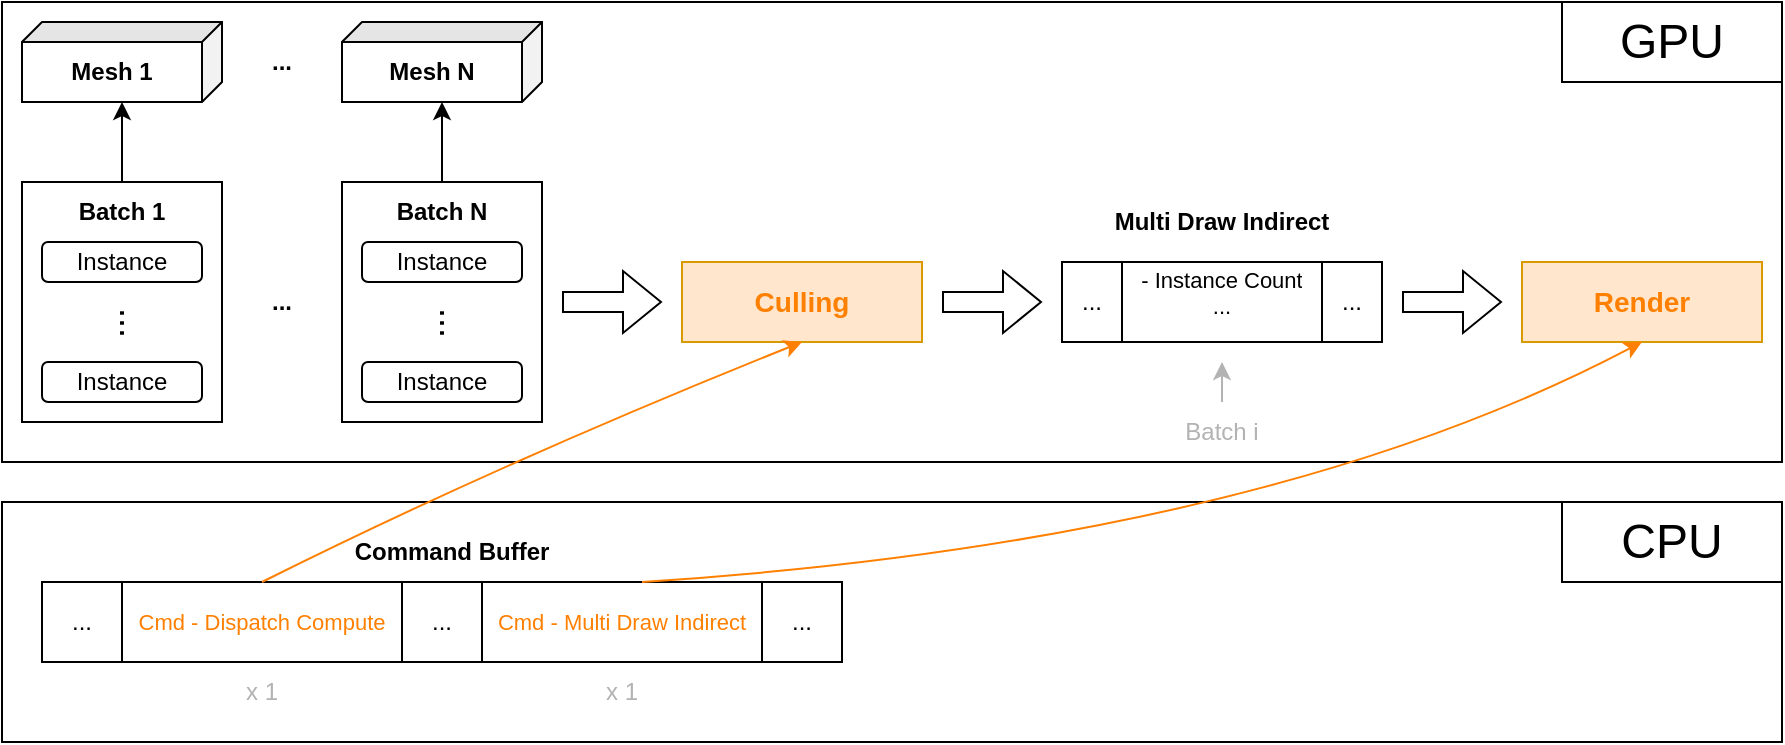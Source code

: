 <mxfile version="24.4.8" type="device" pages="2">
  <diagram name="Page-1" id="a7PQC2N5aNYrMLUA6aqf">
    <mxGraphModel dx="1115" dy="478" grid="1" gridSize="10" guides="1" tooltips="1" connect="1" arrows="1" fold="1" page="1" pageScale="1" pageWidth="1100" pageHeight="850" math="0" shadow="0">
      <root>
        <mxCell id="0" />
        <mxCell id="1" parent="0" />
        <mxCell id="NoL5y5bmJrxubnJkTASd-1" value="" style="rounded=0;whiteSpace=wrap;html=1;fillColor=none;fontFamily=Helvetica;" parent="1" vertex="1">
          <mxGeometry x="20" y="30" width="890" height="230" as="geometry" />
        </mxCell>
        <mxCell id="zDT2nx_8RaqOIwwwFrkT-7" value="" style="rounded=0;whiteSpace=wrap;html=1;fillColor=none;fontFamily=Helvetica;" parent="1" vertex="1">
          <mxGeometry x="30" y="120" width="100" height="120" as="geometry" />
        </mxCell>
        <mxCell id="4YOVS4oysINshVusdl-g-1" value="&lt;b&gt;Mesh 1&lt;/b&gt;" style="shape=cube;whiteSpace=wrap;html=1;boundedLbl=1;backgroundOutline=1;darkOpacity=0.05;darkOpacity2=0.1;size=10;direction=south;fontFamily=Helvetica;" parent="1" vertex="1">
          <mxGeometry x="30" y="40" width="100" height="40" as="geometry" />
        </mxCell>
        <mxCell id="4YOVS4oysINshVusdl-g-4" value="&lt;b&gt;...&lt;/b&gt;" style="text;html=1;align=center;verticalAlign=middle;whiteSpace=wrap;rounded=0;fontFamily=Helvetica;" parent="1" vertex="1">
          <mxGeometry x="140" y="40" width="40" height="40" as="geometry" />
        </mxCell>
        <mxCell id="R28PdVRgH2i2EiW9Z_0b-76" value="" style="shape=table;startSize=0;container=1;collapsible=0;childLayout=tableLayout;fontSize=14;fontFamily=Helvetica;" parent="1" vertex="1">
          <mxGeometry x="550" y="160" width="160.0" height="40" as="geometry" />
        </mxCell>
        <mxCell id="R28PdVRgH2i2EiW9Z_0b-77" value="" style="shape=tableRow;horizontal=0;startSize=0;swimlaneHead=0;swimlaneBody=0;strokeColor=inherit;top=0;left=0;bottom=0;right=0;collapsible=0;dropTarget=0;fillColor=none;points=[[0,0.5],[1,0.5]];portConstraint=eastwest;fontSize=12;fontFamily=Helvetica;" parent="R28PdVRgH2i2EiW9Z_0b-76" vertex="1">
          <mxGeometry width="160.0" height="40" as="geometry" />
        </mxCell>
        <mxCell id="R28PdVRgH2i2EiW9Z_0b-78" value="..." style="shape=partialRectangle;html=1;whiteSpace=wrap;connectable=0;strokeColor=inherit;overflow=hidden;fillColor=none;top=0;left=0;bottom=0;right=0;pointerEvents=1;fontSize=12;fontFamily=Helvetica;" parent="R28PdVRgH2i2EiW9Z_0b-77" vertex="1">
          <mxGeometry width="30" height="40" as="geometry">
            <mxRectangle width="30" height="40" as="alternateBounds" />
          </mxGeometry>
        </mxCell>
        <mxCell id="R28PdVRgH2i2EiW9Z_0b-79" value="&lt;div style=&quot;font-size: 11px;&quot;&gt;&lt;font style=&quot;font-size: 11px;&quot;&gt;- Instance Count&lt;/font&gt;&lt;/div&gt;&lt;div style=&quot;font-size: 11px;&quot;&gt;&lt;font style=&quot;font-size: 11px;&quot;&gt;...&lt;br&gt;&lt;/font&gt;&lt;div&gt;&lt;br&gt;&lt;/div&gt;&lt;/div&gt;" style="shape=partialRectangle;html=1;whiteSpace=wrap;connectable=0;strokeColor=inherit;overflow=hidden;fillColor=none;top=0;left=0;bottom=0;right=0;pointerEvents=1;fontSize=12;fontFamily=Helvetica;align=center;" parent="R28PdVRgH2i2EiW9Z_0b-77" vertex="1">
          <mxGeometry x="30" width="100" height="40" as="geometry">
            <mxRectangle width="100" height="40" as="alternateBounds" />
          </mxGeometry>
        </mxCell>
        <mxCell id="R28PdVRgH2i2EiW9Z_0b-80" value="..." style="shape=partialRectangle;html=1;whiteSpace=wrap;connectable=0;strokeColor=inherit;overflow=hidden;fillColor=none;top=0;left=0;bottom=0;right=0;pointerEvents=1;fontSize=12;fontFamily=Helvetica;" parent="R28PdVRgH2i2EiW9Z_0b-77" vertex="1">
          <mxGeometry x="130" width="30" height="40" as="geometry">
            <mxRectangle width="30" height="40" as="alternateBounds" />
          </mxGeometry>
        </mxCell>
        <mxCell id="R28PdVRgH2i2EiW9Z_0b-81" value="&lt;b&gt;Multi Draw Indirect&lt;/b&gt;" style="text;html=1;align=center;verticalAlign=middle;whiteSpace=wrap;rounded=0;fontFamily=Helvetica;" parent="1" vertex="1">
          <mxGeometry x="570" y="120" width="120" height="40" as="geometry" />
        </mxCell>
        <mxCell id="R28PdVRgH2i2EiW9Z_0b-82" value="Instance" style="rounded=1;whiteSpace=wrap;html=1;fontFamily=Helvetica;" parent="1" vertex="1">
          <mxGeometry x="40" y="150" width="80" height="20" as="geometry" />
        </mxCell>
        <mxCell id="R28PdVRgH2i2EiW9Z_0b-83" value="Instance" style="rounded=1;whiteSpace=wrap;html=1;fontFamily=Helvetica;" parent="1" vertex="1">
          <mxGeometry x="40" y="210" width="80" height="20" as="geometry" />
        </mxCell>
        <mxCell id="zDT2nx_8RaqOIwwwFrkT-1" value="&lt;font style=&quot;font-size: 18px;&quot;&gt;...&lt;/font&gt;" style="text;html=1;align=center;verticalAlign=middle;whiteSpace=wrap;rounded=0;fontFamily=Helvetica;fontSize=18;rotation=90;" parent="1" vertex="1">
          <mxGeometry x="62.5" y="180" width="45" height="20" as="geometry" />
        </mxCell>
        <mxCell id="zDT2nx_8RaqOIwwwFrkT-9" style="edgeStyle=orthogonalEdgeStyle;rounded=0;orthogonalLoop=1;jettySize=auto;html=1;entryX=0;entryY=0;entryDx=40;entryDy=50;entryPerimeter=0;fontFamily=Helvetica;" parent="1" source="zDT2nx_8RaqOIwwwFrkT-7" target="4YOVS4oysINshVusdl-g-1" edge="1">
          <mxGeometry relative="1" as="geometry">
            <mxPoint x="70" y="90" as="targetPoint" />
          </mxGeometry>
        </mxCell>
        <mxCell id="zDT2nx_8RaqOIwwwFrkT-8" value="Batch 1" style="text;html=1;align=center;verticalAlign=middle;whiteSpace=wrap;rounded=0;fontStyle=1;fontFamily=Helvetica;" parent="1" vertex="1">
          <mxGeometry x="50" y="120" width="60" height="30" as="geometry" />
        </mxCell>
        <mxCell id="zDT2nx_8RaqOIwwwFrkT-10" value="" style="rounded=0;whiteSpace=wrap;html=1;fillColor=none;fontFamily=Helvetica;" parent="1" vertex="1">
          <mxGeometry x="190" y="120" width="100" height="120" as="geometry" />
        </mxCell>
        <mxCell id="zDT2nx_8RaqOIwwwFrkT-11" value="&lt;b&gt;Mesh N&lt;/b&gt;" style="shape=cube;whiteSpace=wrap;html=1;boundedLbl=1;backgroundOutline=1;darkOpacity=0.05;darkOpacity2=0.1;size=10;direction=south;fontFamily=Helvetica;" parent="1" vertex="1">
          <mxGeometry x="190" y="40" width="100" height="40" as="geometry" />
        </mxCell>
        <mxCell id="zDT2nx_8RaqOIwwwFrkT-12" value="Instance" style="rounded=1;whiteSpace=wrap;html=1;fontFamily=Helvetica;" parent="1" vertex="1">
          <mxGeometry x="200" y="150" width="80" height="20" as="geometry" />
        </mxCell>
        <mxCell id="zDT2nx_8RaqOIwwwFrkT-13" value="Instance" style="rounded=1;whiteSpace=wrap;html=1;fontFamily=Helvetica;" parent="1" vertex="1">
          <mxGeometry x="200" y="210" width="80" height="20" as="geometry" />
        </mxCell>
        <mxCell id="zDT2nx_8RaqOIwwwFrkT-14" value="&lt;font style=&quot;font-size: 18px;&quot;&gt;...&lt;/font&gt;" style="text;html=1;align=center;verticalAlign=middle;whiteSpace=wrap;rounded=0;fontFamily=Helvetica;fontSize=18;rotation=90;" parent="1" vertex="1">
          <mxGeometry x="222.5" y="180" width="45" height="20" as="geometry" />
        </mxCell>
        <mxCell id="zDT2nx_8RaqOIwwwFrkT-15" style="edgeStyle=orthogonalEdgeStyle;rounded=0;orthogonalLoop=1;jettySize=auto;html=1;entryX=0;entryY=0;entryDx=40;entryDy=50;entryPerimeter=0;fontFamily=Helvetica;" parent="1" source="zDT2nx_8RaqOIwwwFrkT-10" target="zDT2nx_8RaqOIwwwFrkT-11" edge="1">
          <mxGeometry relative="1" as="geometry">
            <mxPoint x="230" y="90" as="targetPoint" />
          </mxGeometry>
        </mxCell>
        <mxCell id="zDT2nx_8RaqOIwwwFrkT-16" value="Batch N" style="text;html=1;align=center;verticalAlign=middle;whiteSpace=wrap;rounded=0;fontStyle=1;fontFamily=Helvetica;" parent="1" vertex="1">
          <mxGeometry x="210" y="120" width="60" height="30" as="geometry" />
        </mxCell>
        <mxCell id="zDT2nx_8RaqOIwwwFrkT-17" value="&lt;b&gt;...&lt;/b&gt;" style="text;html=1;align=center;verticalAlign=middle;whiteSpace=wrap;rounded=0;fontFamily=Helvetica;" parent="1" vertex="1">
          <mxGeometry x="140" y="160" width="40" height="40" as="geometry" />
        </mxCell>
        <mxCell id="zDT2nx_8RaqOIwwwFrkT-18" value="&lt;b&gt;&lt;font style=&quot;font-size: 14px;&quot; color=&quot;#ff8000&quot;&gt;Culling&lt;/font&gt;&lt;/b&gt;" style="rounded=0;whiteSpace=wrap;html=1;fillColor=#ffe6cc;strokeColor=#d79b00;fontFamily=Helvetica;" parent="1" vertex="1">
          <mxGeometry x="360" y="160" width="120" height="40" as="geometry" />
        </mxCell>
        <mxCell id="zDT2nx_8RaqOIwwwFrkT-19" value="" style="shape=flexArrow;endArrow=classic;html=1;rounded=0;fontFamily=Helvetica;" parent="1" edge="1">
          <mxGeometry width="50" height="50" relative="1" as="geometry">
            <mxPoint x="300" y="180" as="sourcePoint" />
            <mxPoint x="350" y="180" as="targetPoint" />
          </mxGeometry>
        </mxCell>
        <mxCell id="zDT2nx_8RaqOIwwwFrkT-20" value="" style="shape=flexArrow;endArrow=classic;html=1;rounded=0;fontFamily=Helvetica;" parent="1" edge="1">
          <mxGeometry width="50" height="50" relative="1" as="geometry">
            <mxPoint x="490" y="180" as="sourcePoint" />
            <mxPoint x="540" y="180" as="targetPoint" />
          </mxGeometry>
        </mxCell>
        <mxCell id="zDT2nx_8RaqOIwwwFrkT-21" value="Batch i" style="text;html=1;align=center;verticalAlign=middle;whiteSpace=wrap;rounded=0;fontColor=#B3B3B3;fontFamily=Helvetica;" parent="1" vertex="1">
          <mxGeometry x="600" y="230" width="60" height="30" as="geometry" />
        </mxCell>
        <mxCell id="zDT2nx_8RaqOIwwwFrkT-23" style="edgeStyle=orthogonalEdgeStyle;rounded=0;orthogonalLoop=1;jettySize=auto;html=1;fontColor=#B3B3B3;strokeColor=#B3B3B3;fontFamily=Helvetica;" parent="1" source="zDT2nx_8RaqOIwwwFrkT-21" edge="1">
          <mxGeometry relative="1" as="geometry">
            <mxPoint x="630" y="210" as="targetPoint" />
          </mxGeometry>
        </mxCell>
        <mxCell id="zDT2nx_8RaqOIwwwFrkT-25" value="&lt;b&gt;&lt;font style=&quot;font-size: 14px;&quot; color=&quot;#ff8000&quot;&gt;Render&lt;/font&gt;&lt;/b&gt;" style="rounded=0;whiteSpace=wrap;html=1;fillColor=#ffe6cc;strokeColor=#d79b00;fontFamily=Helvetica;" parent="1" vertex="1">
          <mxGeometry x="780" y="160" width="120" height="40" as="geometry" />
        </mxCell>
        <mxCell id="zDT2nx_8RaqOIwwwFrkT-26" value="" style="shape=flexArrow;endArrow=classic;html=1;rounded=0;fontFamily=Helvetica;" parent="1" edge="1">
          <mxGeometry width="50" height="50" relative="1" as="geometry">
            <mxPoint x="720" y="180" as="sourcePoint" />
            <mxPoint x="770" y="180" as="targetPoint" />
          </mxGeometry>
        </mxCell>
        <mxCell id="NoL5y5bmJrxubnJkTASd-2" value="" style="rounded=0;whiteSpace=wrap;html=1;fillColor=none;fontFamily=Helvetica;" parent="1" vertex="1">
          <mxGeometry x="20" y="280" width="890" height="120" as="geometry" />
        </mxCell>
        <mxCell id="NoL5y5bmJrxubnJkTASd-3" value="&lt;font style=&quot;font-size: 24px;&quot;&gt;GPU&lt;/font&gt;" style="text;html=1;align=center;verticalAlign=middle;whiteSpace=wrap;rounded=0;strokeColor=default;fontFamily=Helvetica;" parent="1" vertex="1">
          <mxGeometry x="800" y="30" width="110" height="40" as="geometry" />
        </mxCell>
        <mxCell id="NoL5y5bmJrxubnJkTASd-4" value="&lt;font style=&quot;font-size: 24px;&quot;&gt;CPU&lt;/font&gt;" style="text;html=1;align=center;verticalAlign=middle;whiteSpace=wrap;rounded=0;strokeColor=default;fontFamily=Helvetica;" parent="1" vertex="1">
          <mxGeometry x="800" y="280" width="110" height="40" as="geometry" />
        </mxCell>
        <mxCell id="NoL5y5bmJrxubnJkTASd-6" value="" style="shape=table;startSize=0;container=1;collapsible=0;childLayout=tableLayout;fontSize=16;fontFamily=Helvetica;align=center;strokeWidth=1;perimeterSpacing=3;" parent="1" vertex="1">
          <mxGeometry x="40" y="320" width="400" height="40" as="geometry" />
        </mxCell>
        <mxCell id="NoL5y5bmJrxubnJkTASd-7" value="" style="shape=tableRow;horizontal=0;startSize=0;swimlaneHead=0;swimlaneBody=0;strokeColor=inherit;top=0;left=0;bottom=0;right=0;collapsible=0;dropTarget=0;fillColor=none;points=[[0,0.5],[1,0.5]];portConstraint=eastwest;fontSize=12;fontFamily=Helvetica;align=center;strokeWidth=1;perimeterSpacing=3;" parent="NoL5y5bmJrxubnJkTASd-6" vertex="1">
          <mxGeometry width="400" height="40" as="geometry" />
        </mxCell>
        <mxCell id="NoL5y5bmJrxubnJkTASd-8" value="..." style="shape=partialRectangle;html=1;whiteSpace=wrap;connectable=0;strokeColor=inherit;overflow=hidden;fillColor=none;top=0;left=0;bottom=0;right=0;pointerEvents=1;fontSize=12;fontFamily=Helvetica;align=center;strokeWidth=1;perimeterSpacing=3;" parent="NoL5y5bmJrxubnJkTASd-7" vertex="1">
          <mxGeometry width="40" height="40" as="geometry">
            <mxRectangle width="40" height="40" as="alternateBounds" />
          </mxGeometry>
        </mxCell>
        <mxCell id="NoL5y5bmJrxubnJkTASd-9" value="&lt;div style=&quot;font-size: 11px;&quot;&gt;&lt;font color=&quot;#ff8000&quot;&gt;Cmd - Dispatch Compute&lt;/font&gt;&lt;/div&gt;" style="shape=partialRectangle;html=1;whiteSpace=wrap;connectable=0;strokeColor=inherit;overflow=hidden;fillColor=none;top=0;left=0;bottom=0;right=0;pointerEvents=1;fontSize=12;fontFamily=Helvetica;align=center;strokeWidth=1;perimeterSpacing=3;" parent="NoL5y5bmJrxubnJkTASd-7" vertex="1">
          <mxGeometry x="40" width="140" height="40" as="geometry">
            <mxRectangle width="140" height="40" as="alternateBounds" />
          </mxGeometry>
        </mxCell>
        <mxCell id="NoL5y5bmJrxubnJkTASd-10" value="..." style="shape=partialRectangle;html=1;whiteSpace=wrap;connectable=0;strokeColor=inherit;overflow=hidden;fillColor=none;top=0;left=0;bottom=0;right=0;pointerEvents=1;fontSize=12;fontFamily=Helvetica;align=center;strokeWidth=1;perimeterSpacing=3;" parent="NoL5y5bmJrxubnJkTASd-7" vertex="1">
          <mxGeometry x="180" width="40" height="40" as="geometry">
            <mxRectangle width="40" height="40" as="alternateBounds" />
          </mxGeometry>
        </mxCell>
        <mxCell id="NoL5y5bmJrxubnJkTASd-16" value="&lt;span style=&quot;font-size: 11px;&quot;&gt;&lt;font color=&quot;#ff8000&quot;&gt;Cmd - Multi Draw Indirect&lt;/font&gt;&lt;/span&gt;" style="shape=partialRectangle;html=1;whiteSpace=wrap;connectable=0;strokeColor=inherit;overflow=hidden;fillColor=none;top=0;left=0;bottom=0;right=0;pointerEvents=1;fontSize=12;fontFamily=Helvetica;align=center;strokeWidth=1;perimeterSpacing=3;" parent="NoL5y5bmJrxubnJkTASd-7" vertex="1">
          <mxGeometry x="220" width="140" height="40" as="geometry">
            <mxRectangle width="140" height="40" as="alternateBounds" />
          </mxGeometry>
        </mxCell>
        <mxCell id="NoL5y5bmJrxubnJkTASd-17" value="..." style="shape=partialRectangle;html=1;whiteSpace=wrap;connectable=0;strokeColor=inherit;overflow=hidden;fillColor=none;top=0;left=0;bottom=0;right=0;pointerEvents=1;fontSize=12;fontFamily=Helvetica;align=center;strokeWidth=1;perimeterSpacing=3;" parent="NoL5y5bmJrxubnJkTASd-7" vertex="1">
          <mxGeometry x="360" width="40" height="40" as="geometry">
            <mxRectangle width="40" height="40" as="alternateBounds" />
          </mxGeometry>
        </mxCell>
        <mxCell id="NoL5y5bmJrxubnJkTASd-18" value="&lt;b&gt;Command Buffer&lt;/b&gt;" style="text;html=1;align=center;verticalAlign=middle;whiteSpace=wrap;rounded=0;fontFamily=Helvetica;" parent="1" vertex="1">
          <mxGeometry x="185" y="290" width="120" height="30" as="geometry" />
        </mxCell>
        <mxCell id="NoL5y5bmJrxubnJkTASd-19" value="" style="endArrow=classic;html=1;rounded=0;entryX=0.5;entryY=1;entryDx=0;entryDy=0;curved=1;strokeColor=#FF8000;fontFamily=Helvetica;" parent="1" target="zDT2nx_8RaqOIwwwFrkT-18" edge="1">
          <mxGeometry width="50" height="50" relative="1" as="geometry">
            <mxPoint x="150" y="320" as="sourcePoint" />
            <mxPoint x="200" y="270" as="targetPoint" />
            <Array as="points">
              <mxPoint x="270" y="260" />
            </Array>
          </mxGeometry>
        </mxCell>
        <mxCell id="NoL5y5bmJrxubnJkTASd-20" value="" style="endArrow=classic;html=1;rounded=0;entryX=0.5;entryY=1;entryDx=0;entryDy=0;curved=1;strokeColor=#FF8000;fontFamily=Helvetica;" parent="1" target="zDT2nx_8RaqOIwwwFrkT-25" edge="1">
          <mxGeometry width="50" height="50" relative="1" as="geometry">
            <mxPoint x="340" y="320" as="sourcePoint" />
            <mxPoint x="610" y="200" as="targetPoint" />
            <Array as="points">
              <mxPoint x="650" y="300" />
            </Array>
          </mxGeometry>
        </mxCell>
        <mxCell id="a2y1iZmq_5ihS0i7_QjZ-1" value="&lt;font color=&quot;#b3b3b3&quot;&gt;x 1&lt;/font&gt;" style="text;html=1;align=center;verticalAlign=middle;whiteSpace=wrap;rounded=0;fontFamily=Helvetica;" vertex="1" parent="1">
          <mxGeometry x="80" y="360" width="140" height="30" as="geometry" />
        </mxCell>
        <mxCell id="a2y1iZmq_5ihS0i7_QjZ-2" value="&lt;font color=&quot;#b3b3b3&quot;&gt;x 1&lt;/font&gt;" style="text;html=1;align=center;verticalAlign=middle;whiteSpace=wrap;rounded=0;fontFamily=Helvetica;" vertex="1" parent="1">
          <mxGeometry x="260" y="360" width="140" height="30" as="geometry" />
        </mxCell>
      </root>
    </mxGraphModel>
  </diagram>
  <diagram id="ajmH2Aqr-q624eW6Hmtm" name="Page-2">
    <mxGraphModel dx="2954" dy="1267" grid="1" gridSize="10" guides="1" tooltips="1" connect="1" arrows="1" fold="1" page="1" pageScale="1" pageWidth="1100" pageHeight="850" math="0" shadow="0">
      <root>
        <mxCell id="0" />
        <mxCell id="1" parent="0" />
        <mxCell id="YAQSo9ispSL-wKy06J8e-1" value="" style="shape=table;startSize=0;container=1;collapsible=0;childLayout=tableLayout;fontSize=16;fontFamily=Times New Roman;" vertex="1" parent="1">
          <mxGeometry x="450" y="340" width="160.0" height="40" as="geometry" />
        </mxCell>
        <mxCell id="YAQSo9ispSL-wKy06J8e-2" value="" style="shape=tableRow;horizontal=0;startSize=0;swimlaneHead=0;swimlaneBody=0;strokeColor=inherit;top=0;left=0;bottom=0;right=0;collapsible=0;dropTarget=0;fillColor=none;points=[[0,0.5],[1,0.5]];portConstraint=eastwest;fontSize=12;fontFamily=Times New Roman;" vertex="1" parent="YAQSo9ispSL-wKy06J8e-1">
          <mxGeometry width="160.0" height="40" as="geometry" />
        </mxCell>
        <mxCell id="YAQSo9ispSL-wKy06J8e-3" value="..." style="shape=partialRectangle;html=1;whiteSpace=wrap;connectable=0;strokeColor=inherit;overflow=hidden;fillColor=none;top=0;left=0;bottom=0;right=0;pointerEvents=1;fontSize=12;fontFamily=Times New Roman;" vertex="1" parent="YAQSo9ispSL-wKy06J8e-2">
          <mxGeometry width="40" height="40" as="geometry">
            <mxRectangle width="40" height="40" as="alternateBounds" />
          </mxGeometry>
        </mxCell>
        <mxCell id="YAQSo9ispSL-wKy06J8e-4" value="&lt;font style=&quot;font-size: 11px;&quot;&gt;- Transform&lt;/font&gt;&lt;div style=&quot;font-size: 11px;&quot;&gt;&lt;font style=&quot;font-size: 11px;&quot;&gt;- Mesh ID&lt;br&gt;&lt;/font&gt;&lt;div&gt;&lt;br&gt;&lt;/div&gt;&lt;/div&gt;" style="shape=partialRectangle;html=1;whiteSpace=wrap;connectable=0;strokeColor=inherit;overflow=hidden;fillColor=none;top=0;left=0;bottom=0;right=0;pointerEvents=1;fontSize=12;fontFamily=Times New Roman;align=left;" vertex="1" parent="YAQSo9ispSL-wKy06J8e-2">
          <mxGeometry x="40" width="80" height="40" as="geometry">
            <mxRectangle width="80" height="40" as="alternateBounds" />
          </mxGeometry>
        </mxCell>
        <mxCell id="YAQSo9ispSL-wKy06J8e-5" value="..." style="shape=partialRectangle;html=1;whiteSpace=wrap;connectable=0;strokeColor=inherit;overflow=hidden;fillColor=none;top=0;left=0;bottom=0;right=0;pointerEvents=1;fontSize=12;fontFamily=Times New Roman;" vertex="1" parent="YAQSo9ispSL-wKy06J8e-2">
          <mxGeometry x="120" width="40" height="40" as="geometry">
            <mxRectangle width="40" height="40" as="alternateBounds" />
          </mxGeometry>
        </mxCell>
        <mxCell id="YAQSo9ispSL-wKy06J8e-6" value="Instances:" style="text;html=1;align=left;verticalAlign=middle;whiteSpace=wrap;rounded=0;" vertex="1" parent="1">
          <mxGeometry x="370" y="340" width="80" height="40" as="geometry" />
        </mxCell>
        <mxCell id="YAQSo9ispSL-wKy06J8e-7" value="" style="shape=table;startSize=0;container=1;collapsible=0;childLayout=tableLayout;fontSize=16;fontFamily=Times New Roman;" vertex="1" parent="1">
          <mxGeometry x="450" y="420" width="160.0" height="40" as="geometry" />
        </mxCell>
        <mxCell id="YAQSo9ispSL-wKy06J8e-8" value="" style="shape=tableRow;horizontal=0;startSize=0;swimlaneHead=0;swimlaneBody=0;strokeColor=inherit;top=0;left=0;bottom=0;right=0;collapsible=0;dropTarget=0;fillColor=none;points=[[0,0.5],[1,0.5]];portConstraint=eastwest;fontSize=12;fontFamily=Times New Roman;" vertex="1" parent="YAQSo9ispSL-wKy06J8e-7">
          <mxGeometry width="160.0" height="40" as="geometry" />
        </mxCell>
        <mxCell id="YAQSo9ispSL-wKy06J8e-9" value="..." style="shape=partialRectangle;html=1;whiteSpace=wrap;connectable=0;strokeColor=inherit;overflow=hidden;fillColor=none;top=0;left=0;bottom=0;right=0;pointerEvents=1;fontSize=12;fontFamily=Times New Roman;" vertex="1" parent="YAQSo9ispSL-wKy06J8e-8">
          <mxGeometry width="40" height="40" as="geometry">
            <mxRectangle width="40" height="40" as="alternateBounds" />
          </mxGeometry>
        </mxCell>
        <mxCell id="YAQSo9ispSL-wKy06J8e-10" value="&lt;font style=&quot;font-size: 11px;&quot;&gt;- Instance idx&lt;/font&gt;&lt;div style=&quot;font-size: 11px;&quot;&gt;&lt;font style=&quot;font-size: 11px;&quot;&gt;- Batch idx&lt;br&gt;&lt;/font&gt;&lt;div&gt;&lt;br&gt;&lt;/div&gt;&lt;/div&gt;" style="shape=partialRectangle;html=1;whiteSpace=wrap;connectable=0;strokeColor=inherit;overflow=hidden;fillColor=none;top=0;left=0;bottom=0;right=0;pointerEvents=1;fontSize=12;fontFamily=Times New Roman;align=left;" vertex="1" parent="YAQSo9ispSL-wKy06J8e-8">
          <mxGeometry x="40" width="80" height="40" as="geometry">
            <mxRectangle width="80" height="40" as="alternateBounds" />
          </mxGeometry>
        </mxCell>
        <mxCell id="YAQSo9ispSL-wKy06J8e-11" value="..." style="shape=partialRectangle;html=1;whiteSpace=wrap;connectable=0;strokeColor=inherit;overflow=hidden;fillColor=none;top=0;left=0;bottom=0;right=0;pointerEvents=1;fontSize=12;fontFamily=Times New Roman;" vertex="1" parent="YAQSo9ispSL-wKy06J8e-8">
          <mxGeometry x="120" width="40" height="40" as="geometry">
            <mxRectangle width="40" height="40" as="alternateBounds" />
          </mxGeometry>
        </mxCell>
        <mxCell id="YAQSo9ispSL-wKy06J8e-12" value="Batched:" style="text;html=1;align=left;verticalAlign=middle;whiteSpace=wrap;rounded=0;" vertex="1" parent="1">
          <mxGeometry x="370" y="420" width="80" height="40" as="geometry" />
        </mxCell>
        <mxCell id="YAQSo9ispSL-wKy06J8e-13" value="" style="shape=table;startSize=0;container=1;collapsible=0;childLayout=tableLayout;fontSize=16;fontFamily=Times New Roman;" vertex="1" parent="1">
          <mxGeometry x="450" y="500" width="160.0" height="40" as="geometry" />
        </mxCell>
        <mxCell id="YAQSo9ispSL-wKy06J8e-14" value="" style="shape=tableRow;horizontal=0;startSize=0;swimlaneHead=0;swimlaneBody=0;strokeColor=inherit;top=0;left=0;bottom=0;right=0;collapsible=0;dropTarget=0;fillColor=none;points=[[0,0.5],[1,0.5]];portConstraint=eastwest;fontSize=12;fontFamily=Times New Roman;" vertex="1" parent="YAQSo9ispSL-wKy06J8e-13">
          <mxGeometry width="160.0" height="40" as="geometry" />
        </mxCell>
        <mxCell id="YAQSo9ispSL-wKy06J8e-15" value="..." style="shape=partialRectangle;html=1;whiteSpace=wrap;connectable=0;strokeColor=inherit;overflow=hidden;fillColor=none;top=0;left=0;bottom=0;right=0;pointerEvents=1;fontSize=12;fontFamily=Times New Roman;" vertex="1" parent="YAQSo9ispSL-wKy06J8e-14">
          <mxGeometry width="40" height="40" as="geometry">
            <mxRectangle width="40" height="40" as="alternateBounds" />
          </mxGeometry>
        </mxCell>
        <mxCell id="YAQSo9ispSL-wKy06J8e-16" value="&lt;font style=&quot;font-size: 11px;&quot;&gt;- Instance idx&lt;/font&gt;&lt;div style=&quot;font-size: 11px;&quot;&gt;&lt;font style=&quot;font-size: 11px;&quot;&gt;- Batch idx&lt;br&gt;&lt;/font&gt;&lt;div&gt;&lt;br&gt;&lt;/div&gt;&lt;/div&gt;" style="shape=partialRectangle;html=1;whiteSpace=wrap;connectable=0;strokeColor=inherit;overflow=hidden;fillColor=none;top=0;left=0;bottom=0;right=0;pointerEvents=1;fontSize=12;fontFamily=Times New Roman;align=left;" vertex="1" parent="YAQSo9ispSL-wKy06J8e-14">
          <mxGeometry x="40" width="80" height="40" as="geometry">
            <mxRectangle width="80" height="40" as="alternateBounds" />
          </mxGeometry>
        </mxCell>
        <mxCell id="YAQSo9ispSL-wKy06J8e-17" value="..." style="shape=partialRectangle;html=1;whiteSpace=wrap;connectable=0;strokeColor=inherit;overflow=hidden;fillColor=none;top=0;left=0;bottom=0;right=0;pointerEvents=1;fontSize=12;fontFamily=Times New Roman;" vertex="1" parent="YAQSo9ispSL-wKy06J8e-14">
          <mxGeometry x="120" width="40" height="40" as="geometry">
            <mxRectangle width="40" height="40" as="alternateBounds" />
          </mxGeometry>
        </mxCell>
        <mxCell id="YAQSo9ispSL-wKy06J8e-18" value="Visible:" style="text;html=1;align=left;verticalAlign=middle;whiteSpace=wrap;rounded=0;" vertex="1" parent="1">
          <mxGeometry x="370" y="500" width="80" height="40" as="geometry" />
        </mxCell>
      </root>
    </mxGraphModel>
  </diagram>
</mxfile>
